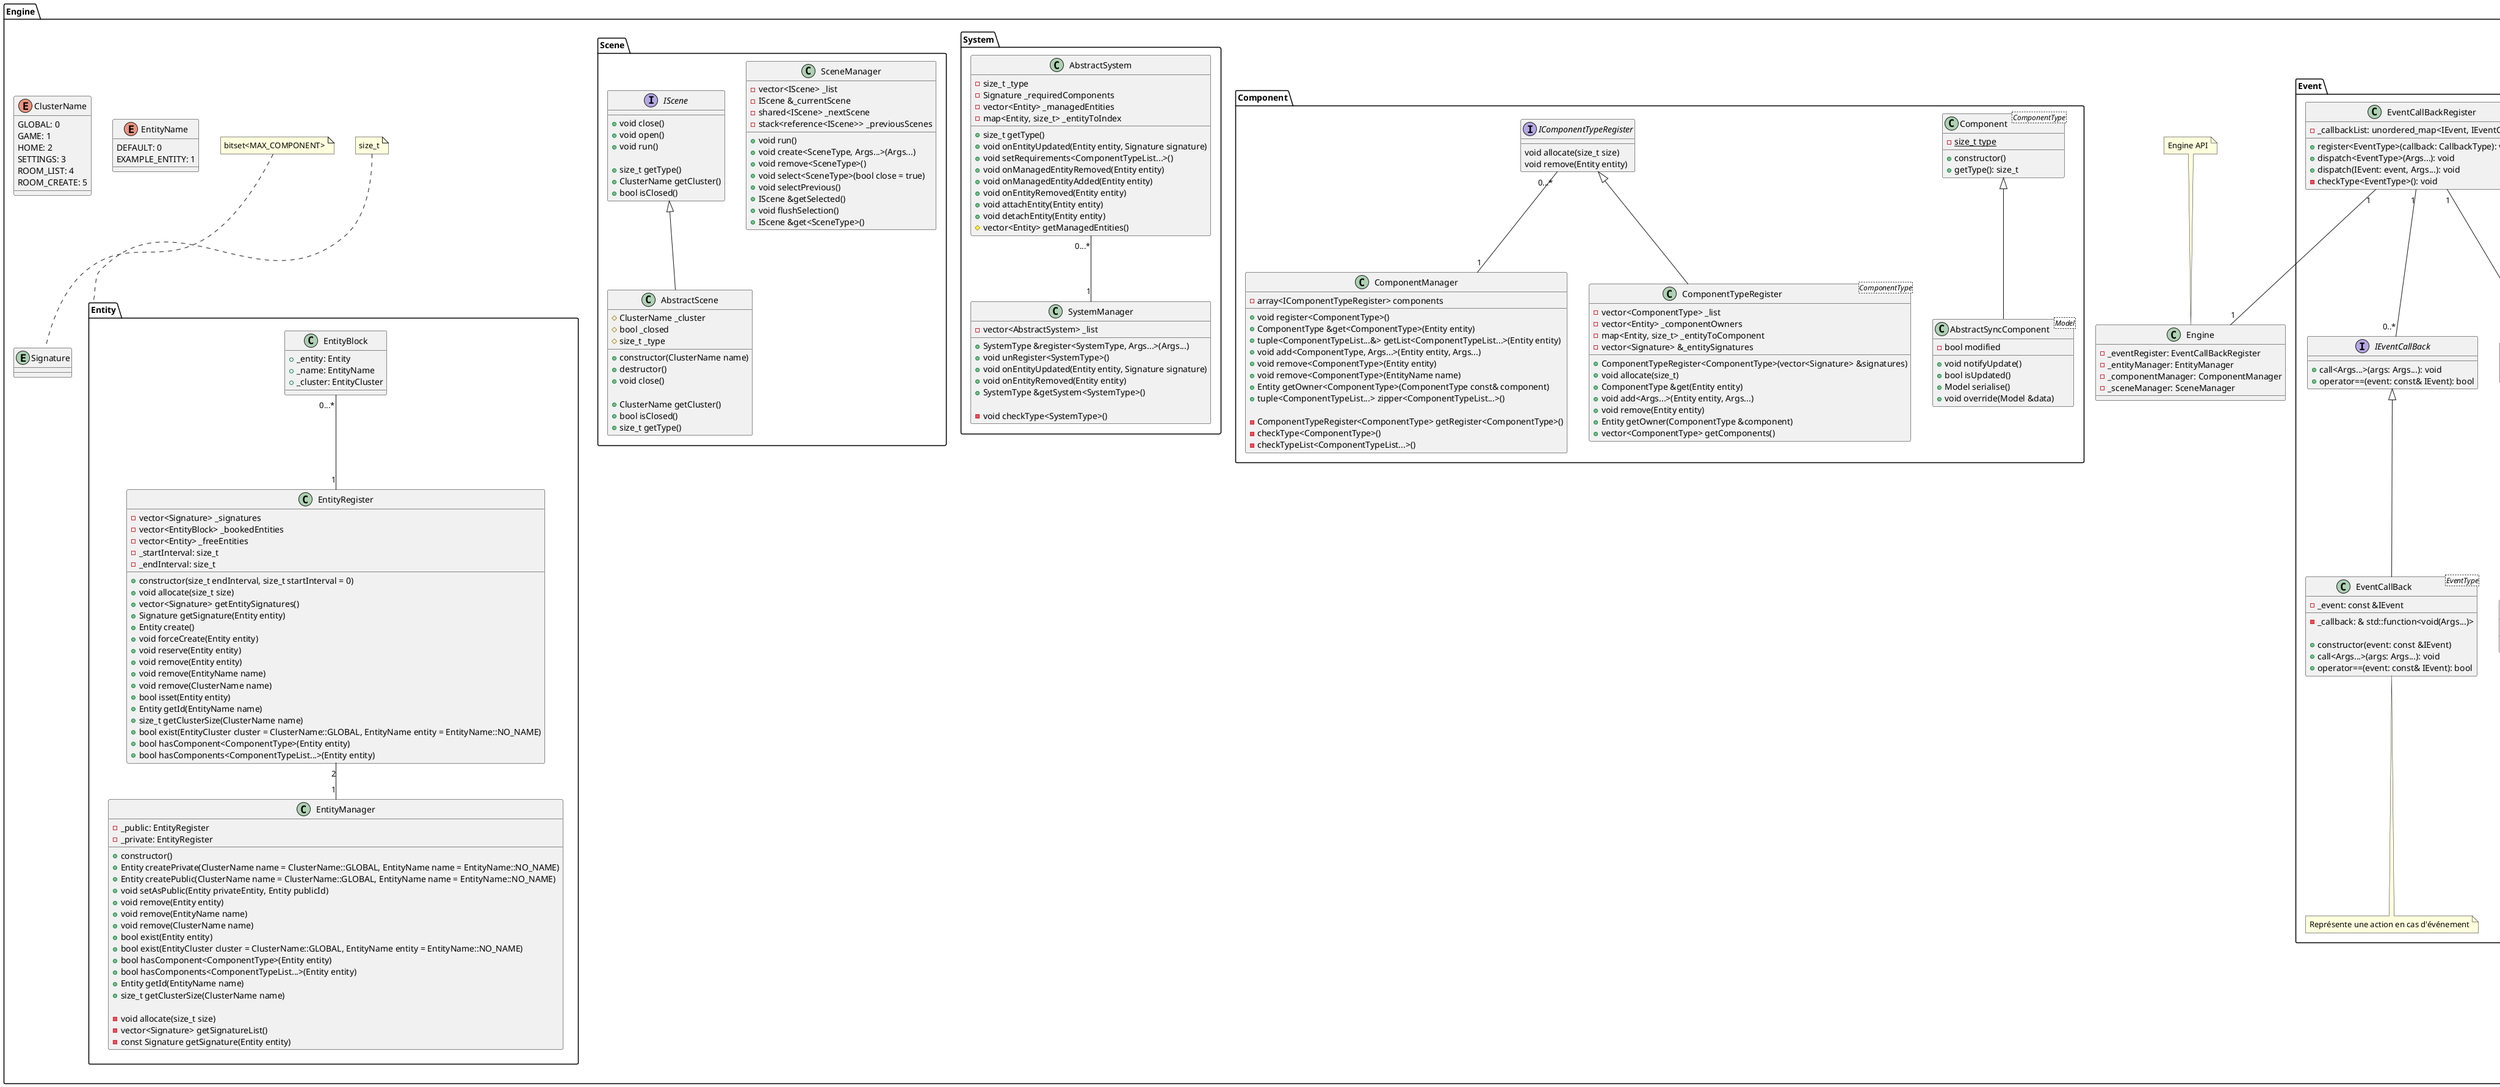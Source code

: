 @startuml
'https://plantuml.com/class-diagram

namespace Engine {

    class Engine {
        - _eventRegister: EventCallBackRegister
        - _entityManager: EntityManager
        - _componentManager: ComponentManager
        - _sceneManager: SceneManager
    }
    note top : Engine API
   Event.EventCallBackRegister "1" -- "1" Engine

    entity Entity
    note top : size_t

    entity Signature
    note top : bitset<MAX_COMPONENT>

    enum EntityName {
        DEFAULT: 0
        EXAMPLE_ENTITY: 1
    }
    enum ClusterName {
        GLOBAL: 0
        GAME: 1
        HOME: 2
        SETTINGS: 3
        ROOM_LIST: 4
        ROOM_CREATE: 5
    }
    /'
        COMPONENTS
    '/
    namespace Component {
        class Component<ComponentType> {
            - {static} size_t type

            + constructor()
            + getType(): size_t
        }

        class AbstractSyncComponent<Model> {
            - bool modified

            + void notifyUpdate()
            + bool isUpdated()
            + Model serialise()
            + void override(Model &data)
        }
        Component <|-- AbstractSyncComponent
    }
    /'
        ENTITY MANAGER
    '/
    namespace Entity {
        class EntityManager {
            - _public: EntityRegister
            - _private: EntityRegister

            + constructor()
            + Entity createPrivate(ClusterName name = ClusterName::GLOBAL, EntityName name = EntityName::NO_NAME)
            + Entity createPublic(ClusterName name = ClusterName::GLOBAL, EntityName name = EntityName::NO_NAME)
            + void setAsPublic(Entity privateEntity, Entity publicId)
            + void remove(Entity entity)
            + void remove(EntityName name)
            + void remove(ClusterName name)
            + bool exist(Entity entity)
            + bool exist(EntityCluster cluster = ClusterName::GLOBAL, EntityName entity = EntityName::NO_NAME)
            + bool hasComponent<ComponentType>(Entity entity)
            + bool hasComponents<ComponentTypeList...>(Entity entity)
            + Entity getId(EntityName name)
            + size_t getClusterSize(ClusterName name)

            - void allocate(size_t size)
            - vector<Signature> getSignatureList()
            - const Signature getSignature(Entity entity)
        }
        class EntityRegister {
            - vector<Signature> _signatures
            - vector<EntityBlock> _bookedEntities
            - vector<Entity> _freeEntities
            - _startInterval: size_t
            - _endInterval: size_t

            + constructor(size_t endInterval, size_t startInterval = 0)
            + void allocate(size_t size)
            + vector<Signature> getEntitySignatures()
            + Signature getSignature(Entity entity)
            + Entity create()
            + void forceCreate(Entity entity)
            + void reserve(Entity entity)
            + void remove(Entity entity)
            + void remove(EntityName name)
            + void remove(ClusterName name)
            + bool isset(Entity entity)
            + Entity getId(EntityName name)
            + size_t getClusterSize(ClusterName name)
            + bool exist(EntityCluster cluster = ClusterName::GLOBAL, EntityName entity = EntityName::NO_NAME)
            + bool hasComponent<ComponentType>(Entity entity)
            + bool hasComponents<ComponentTypeList...>(Entity entity)
        }
        EntityRegister "2" -- "1" EntityManager
        class EntityBlock {
            + _entity: Entity
            + _name: EntityName
            + _cluster: EntityCluster
        }
        EntityBlock "0...*" -- "1" EntityRegister
    }
    /'
        COMPONENT MANAGER
    '/
    namespace Component {
        class ComponentManager {
            - array<IComponentTypeRegister> components

            + void register<ComponentType>()
            + ComponentType &get<ComponentType>(Entity entity)
            + tuple<ComponentTypeList...&> getList<ComponentTypeList...>(Entity entity)
            + void add<ComponentType, Args...>(Entity entity, Args...)
            + void remove<ComponentType>(Entity entity)
            + void remove<ComponentType>(EntityName name)
            + Entity getOwner<ComponentType>(ComponentType const& component)
            + tuple<ComponentTypeList...> zipper<ComponentTypeList...>()

            - ComponentTypeRegister<ComponentType> getRegister<ComponentType>()
            - checkType<ComponentType>()
            - checkTypeList<ComponentTypeList...>()
        }
        IComponentTypeRegister "0...*" -- "1" ComponentManager

        interface IComponentTypeRegister {
            void allocate(size_t size)
            void remove(Entity entity)
        }

        class ComponentTypeRegister<ComponentType> {
            - vector<ComponentType> _list
            - vector<Entity> _componentOwners
            - map<Entity, size_t> _entityToComponent
            - vector<Signature> &_entitySignatures

            + ComponentTypeRegister<ComponentType>(vector<Signature> &signatures)
            + void allocate(size_t)
            + ComponentType &get(Entity entity)
            + void add<Args...>(Entity entity, Args...)
            + void remove(Entity entity)
            + Entity getOwner(ComponentType &component)
            + vector<ComponentType> getComponents()
        }
        IComponentTypeRegister <|-- ComponentTypeRegister
    }

    /'
        SYSTEM MODULE
    '/
    namespace System {
        class SystemManager {
            - vector<AbstractSystem> _list

            + SystemType &register<SystemType, Args...>(Args...)
            + void unRegister<SystemType>()
            + void onEntityUpdated(Entity entity, Signature signature)
            + void onEntityRemoved(Entity entity)
            + SystemType &getSystem<SystemType>()

            - void checkType<SystemType>()
        }
        AbstractSystem "0...*" -- "1" SystemManager

        class AbstractSystem {
            - size_t _type
            - Signature _requiredComponents
            - vector<Entity> _managedEntities
            - map<Entity, size_t> _entityToIndex

            + size_t getType()
            + void onEntityUpdated(Entity entity, Signature signature)
            + void setRequirements<ComponentTypeList...>()
            + void onManagedEntityRemoved(Entity entity)
            + void onManagedEntityAdded(Entity entity)
            + void onEntityRemoved(Entity entity)
            + void attachEntity(Entity entity)
            + void detachEntity(Entity entity)
            # vector<Entity> getManagedEntities()
        }
    }
    /'
        SCENE MODULE
    '/
    namespace Scene {
        class SceneManager {
            - vector<IScene> _list
            - IScene &_currentScene
            - shared<IScene> _nextScene
            - stack<reference<IScene>> _previousScenes

            + void run()
            + void create<SceneType, Args...>(Args...)
            + void remove<SceneType>()
            + void select<SceneType>(bool close = true)
            + void selectPrevious()
            + IScene &getSelected()
            + void flushSelection()
            + IScene &get<SceneType>()
        }

        interface IScene {
            + void close()
            + void open()
            + void run()

            + size_t getType()
            + ClusterName getCluster()
            + bool isClosed()
        }

        class AbstractScene {
            # ClusterName _cluster
            # bool _closed
            # size_t _type

            + constructor(ClusterName name)
            + destructor()
            + void close()

            + ClusterName getCluster()
            + bool isClosed()
            + size_t getType()
        }
        IScene <|-- AbstractScene
    }
    /'
        EVENT MODULE
    '/
    namespace Event {

        class EventCallBack<EventType> {
            - _event: const &IEvent
            - _callback: & std::function<void(Args...)>

            + constructor(event: const &IEvent)
            + call<Args...>(args: Args...): void
            + operator==(event: const& IEvent): bool
        }
        note bottom : Représente une action en cas d'événement
        IEventCallBack <|-- EventCallBack

        interface IEventCallBack {
            + call<Args...>(args: Args...): void
            + operator==(event: const& IEvent): bool
        }

        class EventCallBackRegister {
            - _callbackList: unordered_map<IEvent, IEventCallBack>

            + register<EventType>(callback: CallbackType): void
            + dispatch<EventType>(Args...): void
            + dispatch(IEvent: event, Args...): void
            - checkType<EventType>(): void
        }
        EventCallBackRegister "1" -- "0..*" IEventCallBack
        EventCallBackRegister "1" -- "0..*" IEvent

        interface IEvent {
            + getType(): type_index
        }
        class Event<EventType> {
            - {static} type: type_index
            + getType(): type_index
        }
        note right : Représente un événement
        IEvent <|-- Event
    }
}

namespace Game {
    class GameHandler {
        - void onStartGame(const StartGameEvent &e)
    }

    namespace GameEvent {
        class StartGameEvent {}
        Event.Event <|-- StartGameEvent
    }
}

@enduml